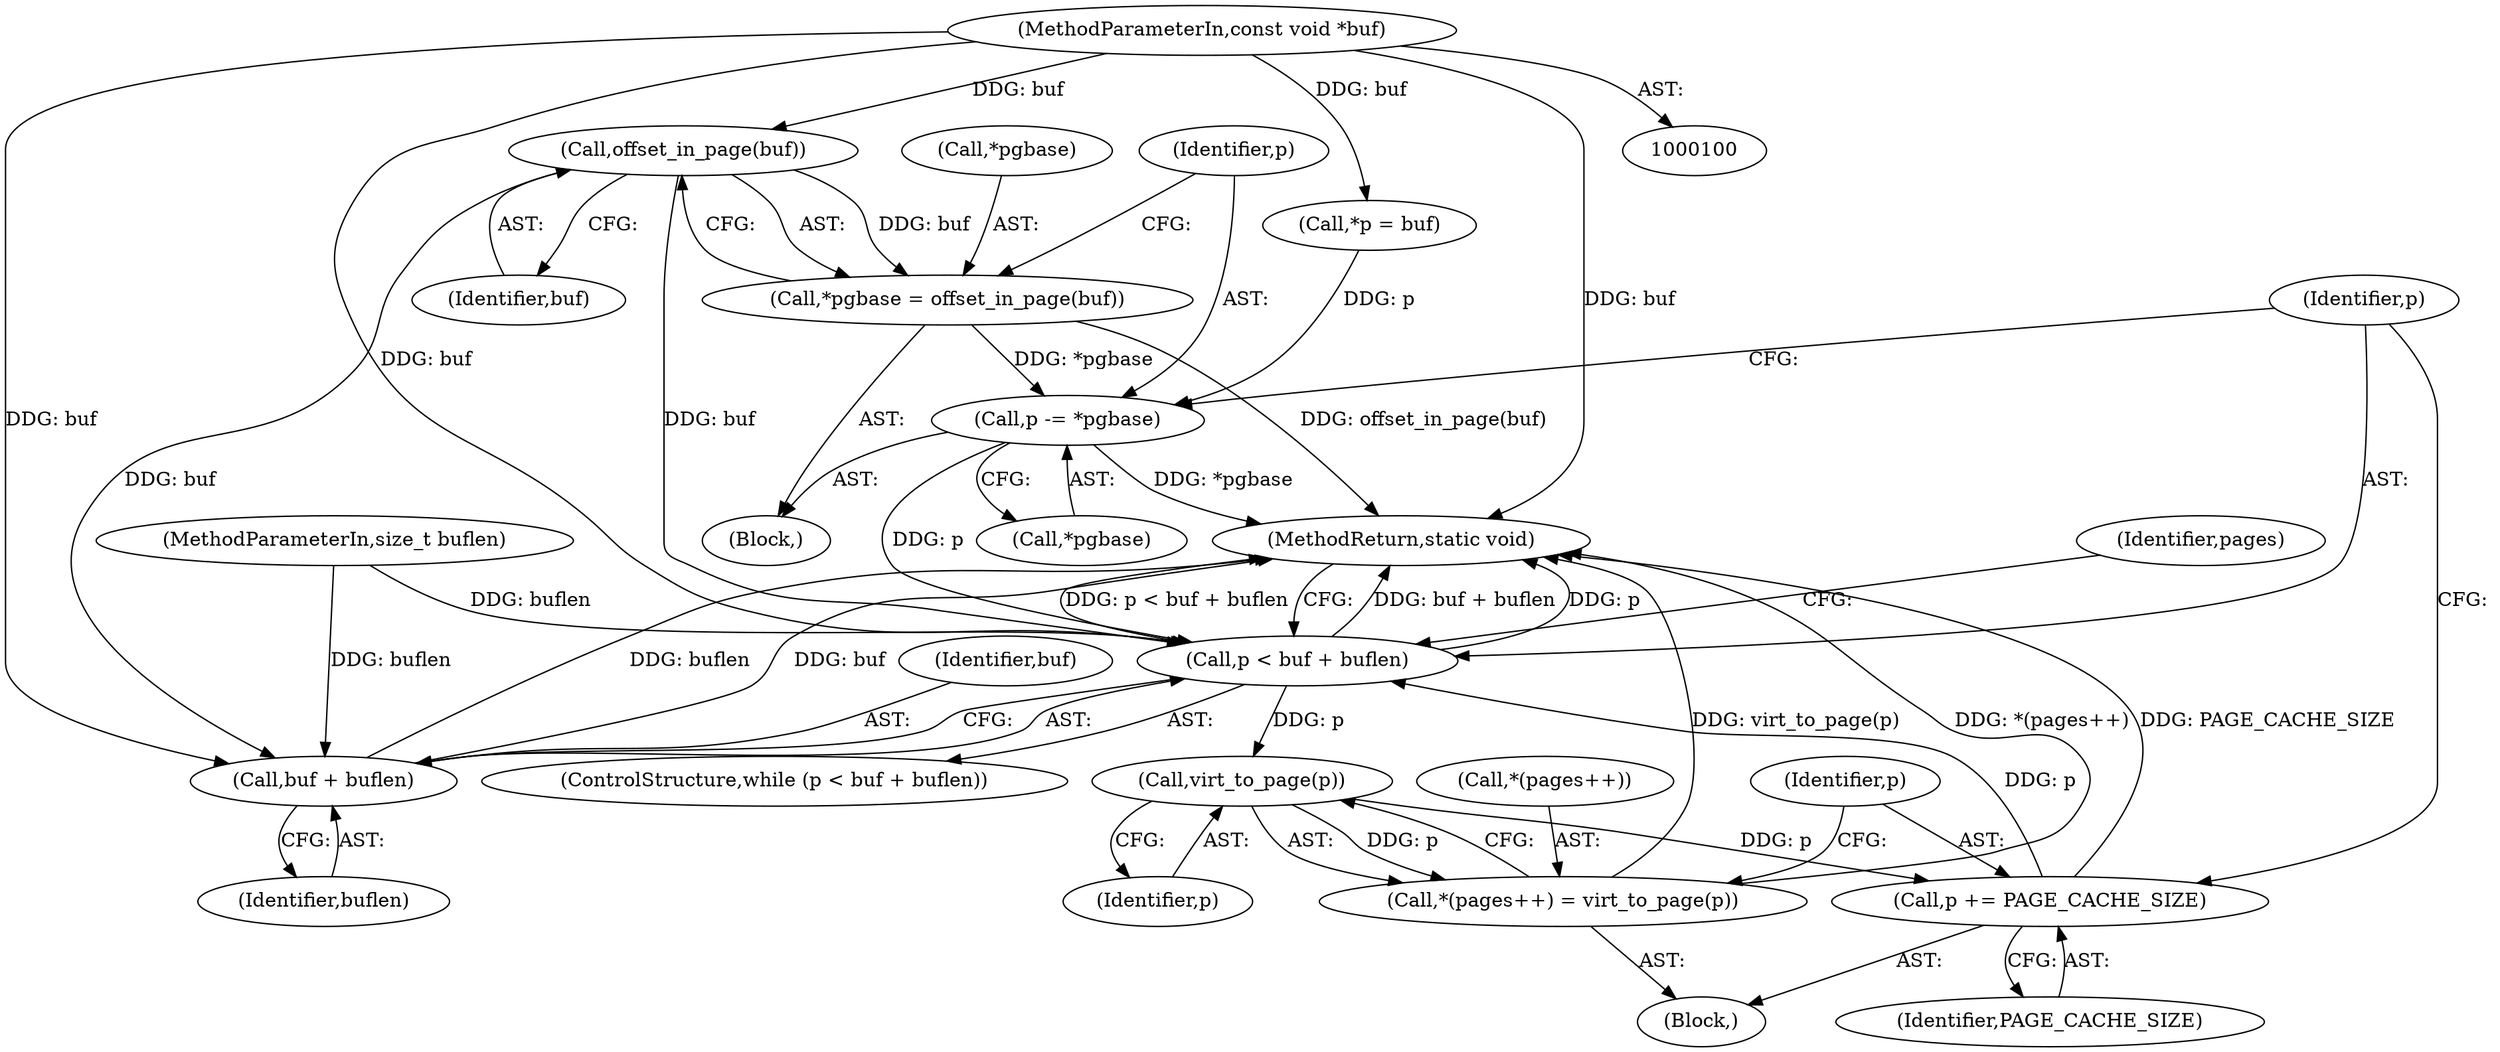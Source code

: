 digraph "1_linux_bf118a342f10dafe44b14451a1392c3254629a1f_0@pointer" {
"1000113" [label="(Call,offset_in_page(buf))"];
"1000101" [label="(MethodParameterIn,const void *buf)"];
"1000110" [label="(Call,*pgbase = offset_in_page(buf))"];
"1000115" [label="(Call,p -= *pgbase)"];
"1000120" [label="(Call,p < buf + buflen)"];
"1000130" [label="(Call,virt_to_page(p))"];
"1000126" [label="(Call,*(pages++) = virt_to_page(p))"];
"1000132" [label="(Call,p += PAGE_CACHE_SIZE)"];
"1000122" [label="(Call,buf + buflen)"];
"1000120" [label="(Call,p < buf + buflen)"];
"1000124" [label="(Identifier,buflen)"];
"1000102" [label="(MethodParameterIn,size_t buflen)"];
"1000121" [label="(Identifier,p)"];
"1000126" [label="(Call,*(pages++) = virt_to_page(p))"];
"1000129" [label="(Identifier,pages)"];
"1000122" [label="(Call,buf + buflen)"];
"1000101" [label="(MethodParameterIn,const void *buf)"];
"1000127" [label="(Call,*(pages++))"];
"1000119" [label="(ControlStructure,while (p < buf + buflen))"];
"1000105" [label="(Block,)"];
"1000125" [label="(Block,)"];
"1000114" [label="(Identifier,buf)"];
"1000107" [label="(Call,*p = buf)"];
"1000115" [label="(Call,p -= *pgbase)"];
"1000131" [label="(Identifier,p)"];
"1000132" [label="(Call,p += PAGE_CACHE_SIZE)"];
"1000110" [label="(Call,*pgbase = offset_in_page(buf))"];
"1000116" [label="(Identifier,p)"];
"1000133" [label="(Identifier,p)"];
"1000123" [label="(Identifier,buf)"];
"1000113" [label="(Call,offset_in_page(buf))"];
"1000111" [label="(Call,*pgbase)"];
"1000134" [label="(Identifier,PAGE_CACHE_SIZE)"];
"1000135" [label="(MethodReturn,static void)"];
"1000117" [label="(Call,*pgbase)"];
"1000130" [label="(Call,virt_to_page(p))"];
"1000113" -> "1000110"  [label="AST: "];
"1000113" -> "1000114"  [label="CFG: "];
"1000114" -> "1000113"  [label="AST: "];
"1000110" -> "1000113"  [label="CFG: "];
"1000113" -> "1000110"  [label="DDG: buf"];
"1000101" -> "1000113"  [label="DDG: buf"];
"1000113" -> "1000120"  [label="DDG: buf"];
"1000113" -> "1000122"  [label="DDG: buf"];
"1000101" -> "1000100"  [label="AST: "];
"1000101" -> "1000135"  [label="DDG: buf"];
"1000101" -> "1000107"  [label="DDG: buf"];
"1000101" -> "1000120"  [label="DDG: buf"];
"1000101" -> "1000122"  [label="DDG: buf"];
"1000110" -> "1000105"  [label="AST: "];
"1000111" -> "1000110"  [label="AST: "];
"1000116" -> "1000110"  [label="CFG: "];
"1000110" -> "1000135"  [label="DDG: offset_in_page(buf)"];
"1000110" -> "1000115"  [label="DDG: *pgbase"];
"1000115" -> "1000105"  [label="AST: "];
"1000115" -> "1000117"  [label="CFG: "];
"1000116" -> "1000115"  [label="AST: "];
"1000117" -> "1000115"  [label="AST: "];
"1000121" -> "1000115"  [label="CFG: "];
"1000115" -> "1000135"  [label="DDG: *pgbase"];
"1000107" -> "1000115"  [label="DDG: p"];
"1000115" -> "1000120"  [label="DDG: p"];
"1000120" -> "1000119"  [label="AST: "];
"1000120" -> "1000122"  [label="CFG: "];
"1000121" -> "1000120"  [label="AST: "];
"1000122" -> "1000120"  [label="AST: "];
"1000129" -> "1000120"  [label="CFG: "];
"1000135" -> "1000120"  [label="CFG: "];
"1000120" -> "1000135"  [label="DDG: buf + buflen"];
"1000120" -> "1000135"  [label="DDG: p"];
"1000120" -> "1000135"  [label="DDG: p < buf + buflen"];
"1000132" -> "1000120"  [label="DDG: p"];
"1000102" -> "1000120"  [label="DDG: buflen"];
"1000120" -> "1000130"  [label="DDG: p"];
"1000130" -> "1000126"  [label="AST: "];
"1000130" -> "1000131"  [label="CFG: "];
"1000131" -> "1000130"  [label="AST: "];
"1000126" -> "1000130"  [label="CFG: "];
"1000130" -> "1000126"  [label="DDG: p"];
"1000130" -> "1000132"  [label="DDG: p"];
"1000126" -> "1000125"  [label="AST: "];
"1000127" -> "1000126"  [label="AST: "];
"1000133" -> "1000126"  [label="CFG: "];
"1000126" -> "1000135"  [label="DDG: *(pages++)"];
"1000126" -> "1000135"  [label="DDG: virt_to_page(p)"];
"1000132" -> "1000125"  [label="AST: "];
"1000132" -> "1000134"  [label="CFG: "];
"1000133" -> "1000132"  [label="AST: "];
"1000134" -> "1000132"  [label="AST: "];
"1000121" -> "1000132"  [label="CFG: "];
"1000132" -> "1000135"  [label="DDG: PAGE_CACHE_SIZE"];
"1000122" -> "1000124"  [label="CFG: "];
"1000123" -> "1000122"  [label="AST: "];
"1000124" -> "1000122"  [label="AST: "];
"1000122" -> "1000135"  [label="DDG: buflen"];
"1000122" -> "1000135"  [label="DDG: buf"];
"1000102" -> "1000122"  [label="DDG: buflen"];
}
